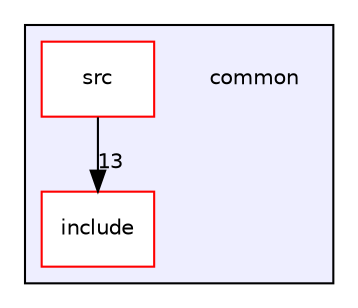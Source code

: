 digraph "/home/runner/work/cpp-sdks/cpp-sdks/libs/common" {
  compound=true
  node [ fontsize="10", fontname="Helvetica"];
  edge [ labelfontsize="10", labelfontname="Helvetica"];
  subgraph clusterdir_bdd9a5d540de89e9fe90efdfc6973a4f {
    graph [ bgcolor="#eeeeff", pencolor="black", label="" URL="dir_bdd9a5d540de89e9fe90efdfc6973a4f.html"];
    dir_bdd9a5d540de89e9fe90efdfc6973a4f [shape=plaintext label="common"];
  dir_11fbc4217d50ab21044e5ad6614aede5 [shape=box label="include" fillcolor="white" style="filled" color="red" URL="dir_11fbc4217d50ab21044e5ad6614aede5.html"];
  dir_4e4d22e38ca4e2e8207825ee2d00bc54 [shape=box label="src" fillcolor="white" style="filled" color="red" URL="dir_4e4d22e38ca4e2e8207825ee2d00bc54.html"];
  }
  dir_4e4d22e38ca4e2e8207825ee2d00bc54->dir_11fbc4217d50ab21044e5ad6614aede5 [headlabel="13", labeldistance=1.5 headhref="dir_000017_000008.html"];
}
